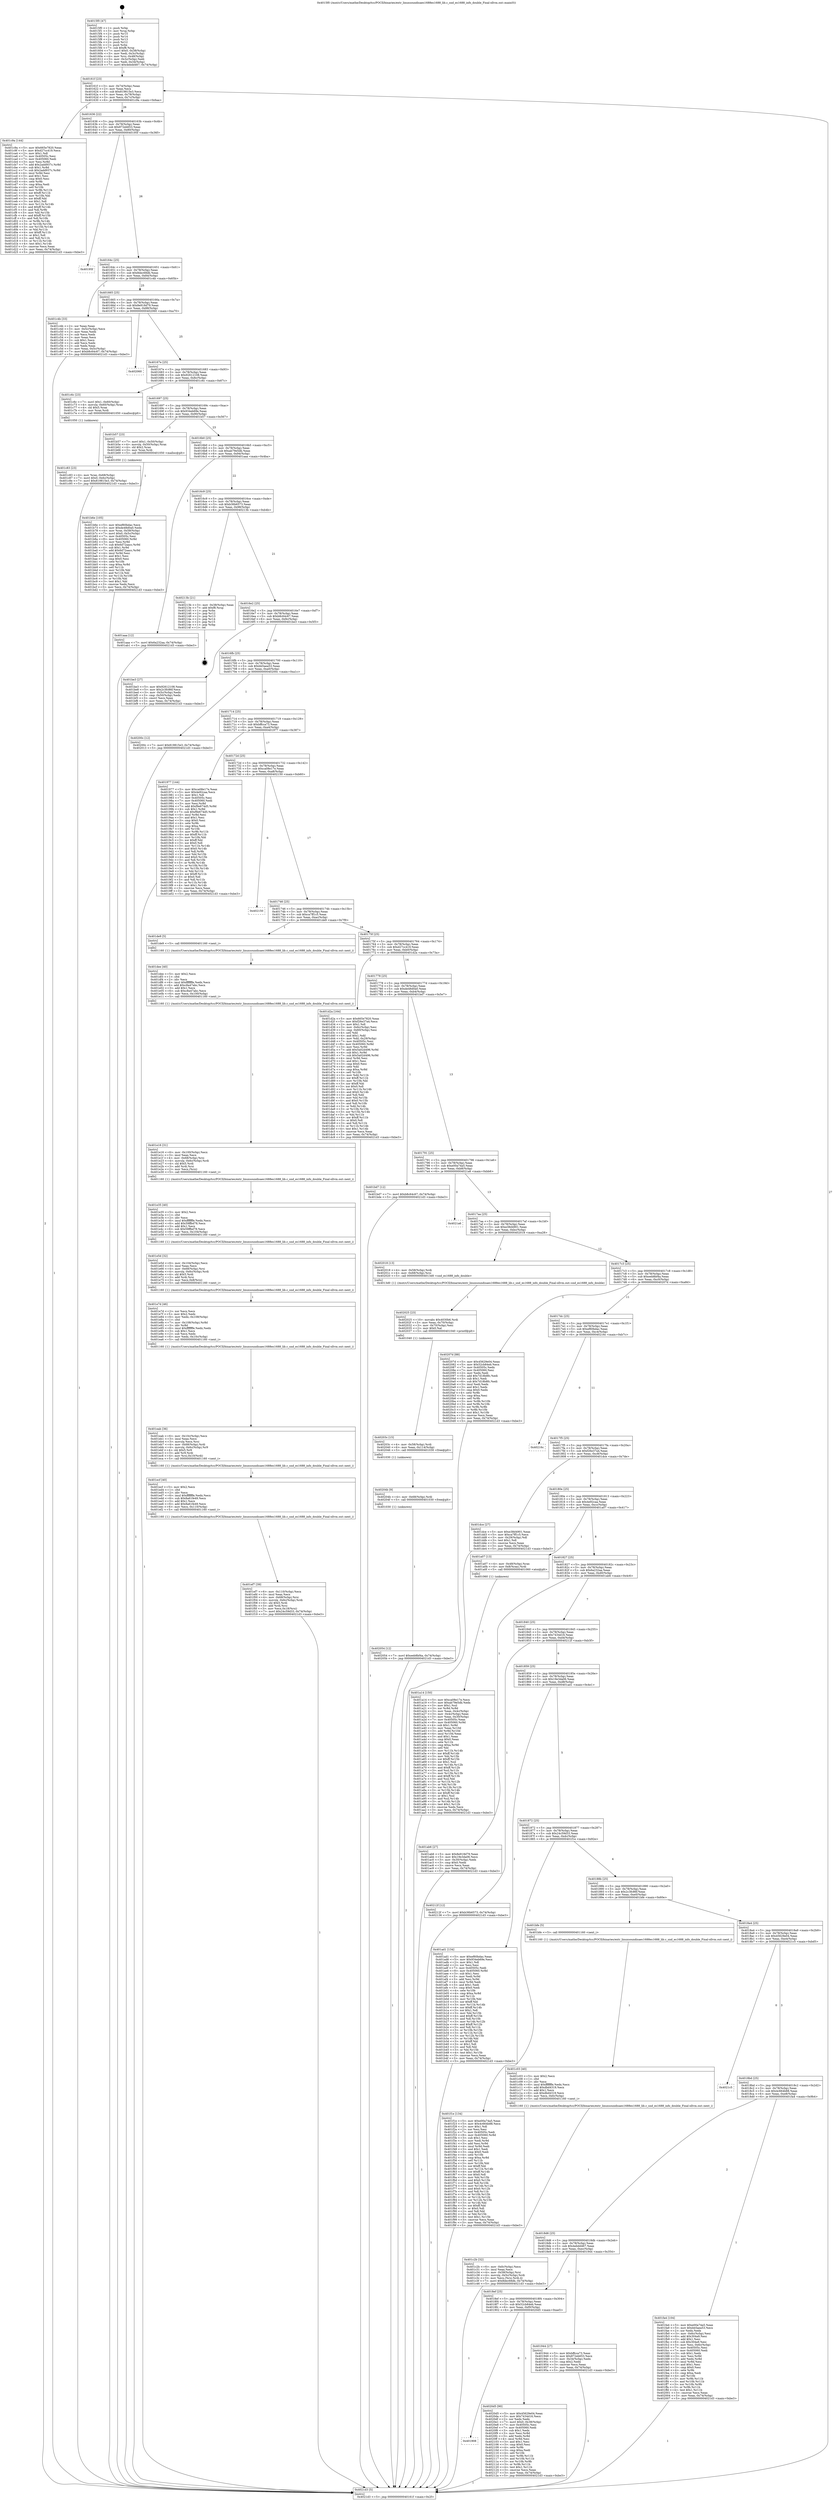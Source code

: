 digraph "0x4015f0" {
  label = "0x4015f0 (/mnt/c/Users/mathe/Desktop/tcc/POCII/binaries/extr_linuxsoundisaes1688es1688_lib.c_snd_es1688_info_double_Final-ollvm.out::main(0))"
  labelloc = "t"
  node[shape=record]

  Entry [label="",width=0.3,height=0.3,shape=circle,fillcolor=black,style=filled]
  "0x40161f" [label="{
     0x40161f [23]\l
     | [instrs]\l
     &nbsp;&nbsp;0x40161f \<+3\>: mov -0x74(%rbp),%eax\l
     &nbsp;&nbsp;0x401622 \<+2\>: mov %eax,%ecx\l
     &nbsp;&nbsp;0x401624 \<+6\>: sub $0x819815e3,%ecx\l
     &nbsp;&nbsp;0x40162a \<+3\>: mov %eax,-0x78(%rbp)\l
     &nbsp;&nbsp;0x40162d \<+3\>: mov %ecx,-0x7c(%rbp)\l
     &nbsp;&nbsp;0x401630 \<+6\>: je 0000000000401c9a \<main+0x6aa\>\l
  }"]
  "0x401c9a" [label="{
     0x401c9a [144]\l
     | [instrs]\l
     &nbsp;&nbsp;0x401c9a \<+5\>: mov $0x665e7820,%eax\l
     &nbsp;&nbsp;0x401c9f \<+5\>: mov $0xd27cc419,%ecx\l
     &nbsp;&nbsp;0x401ca4 \<+2\>: mov $0x1,%dl\l
     &nbsp;&nbsp;0x401ca6 \<+7\>: mov 0x40505c,%esi\l
     &nbsp;&nbsp;0x401cad \<+7\>: mov 0x405060,%edi\l
     &nbsp;&nbsp;0x401cb4 \<+3\>: mov %esi,%r8d\l
     &nbsp;&nbsp;0x401cb7 \<+7\>: add $0x2add937c,%r8d\l
     &nbsp;&nbsp;0x401cbe \<+4\>: sub $0x1,%r8d\l
     &nbsp;&nbsp;0x401cc2 \<+7\>: sub $0x2add937c,%r8d\l
     &nbsp;&nbsp;0x401cc9 \<+4\>: imul %r8d,%esi\l
     &nbsp;&nbsp;0x401ccd \<+3\>: and $0x1,%esi\l
     &nbsp;&nbsp;0x401cd0 \<+3\>: cmp $0x0,%esi\l
     &nbsp;&nbsp;0x401cd3 \<+4\>: sete %r9b\l
     &nbsp;&nbsp;0x401cd7 \<+3\>: cmp $0xa,%edi\l
     &nbsp;&nbsp;0x401cda \<+4\>: setl %r10b\l
     &nbsp;&nbsp;0x401cde \<+3\>: mov %r9b,%r11b\l
     &nbsp;&nbsp;0x401ce1 \<+4\>: xor $0xff,%r11b\l
     &nbsp;&nbsp;0x401ce5 \<+3\>: mov %r10b,%bl\l
     &nbsp;&nbsp;0x401ce8 \<+3\>: xor $0xff,%bl\l
     &nbsp;&nbsp;0x401ceb \<+3\>: xor $0x1,%dl\l
     &nbsp;&nbsp;0x401cee \<+3\>: mov %r11b,%r14b\l
     &nbsp;&nbsp;0x401cf1 \<+4\>: and $0xff,%r14b\l
     &nbsp;&nbsp;0x401cf5 \<+3\>: and %dl,%r9b\l
     &nbsp;&nbsp;0x401cf8 \<+3\>: mov %bl,%r15b\l
     &nbsp;&nbsp;0x401cfb \<+4\>: and $0xff,%r15b\l
     &nbsp;&nbsp;0x401cff \<+3\>: and %dl,%r10b\l
     &nbsp;&nbsp;0x401d02 \<+3\>: or %r9b,%r14b\l
     &nbsp;&nbsp;0x401d05 \<+3\>: or %r10b,%r15b\l
     &nbsp;&nbsp;0x401d08 \<+3\>: xor %r15b,%r14b\l
     &nbsp;&nbsp;0x401d0b \<+3\>: or %bl,%r11b\l
     &nbsp;&nbsp;0x401d0e \<+4\>: xor $0xff,%r11b\l
     &nbsp;&nbsp;0x401d12 \<+3\>: or $0x1,%dl\l
     &nbsp;&nbsp;0x401d15 \<+3\>: and %dl,%r11b\l
     &nbsp;&nbsp;0x401d18 \<+3\>: or %r11b,%r14b\l
     &nbsp;&nbsp;0x401d1b \<+4\>: test $0x1,%r14b\l
     &nbsp;&nbsp;0x401d1f \<+3\>: cmovne %ecx,%eax\l
     &nbsp;&nbsp;0x401d22 \<+3\>: mov %eax,-0x74(%rbp)\l
     &nbsp;&nbsp;0x401d25 \<+5\>: jmp 00000000004021d3 \<main+0xbe3\>\l
  }"]
  "0x401636" [label="{
     0x401636 [22]\l
     | [instrs]\l
     &nbsp;&nbsp;0x401636 \<+5\>: jmp 000000000040163b \<main+0x4b\>\l
     &nbsp;&nbsp;0x40163b \<+3\>: mov -0x78(%rbp),%eax\l
     &nbsp;&nbsp;0x40163e \<+5\>: sub $0x872eb653,%eax\l
     &nbsp;&nbsp;0x401643 \<+3\>: mov %eax,-0x80(%rbp)\l
     &nbsp;&nbsp;0x401646 \<+6\>: je 000000000040195f \<main+0x36f\>\l
  }"]
  Exit [label="",width=0.3,height=0.3,shape=circle,fillcolor=black,style=filled,peripheries=2]
  "0x40195f" [label="{
     0x40195f\l
  }", style=dashed]
  "0x40164c" [label="{
     0x40164c [25]\l
     | [instrs]\l
     &nbsp;&nbsp;0x40164c \<+5\>: jmp 0000000000401651 \<main+0x61\>\l
     &nbsp;&nbsp;0x401651 \<+3\>: mov -0x78(%rbp),%eax\l
     &nbsp;&nbsp;0x401654 \<+5\>: sub $0x8dec68db,%eax\l
     &nbsp;&nbsp;0x401659 \<+6\>: mov %eax,-0x84(%rbp)\l
     &nbsp;&nbsp;0x40165f \<+6\>: je 0000000000401c4b \<main+0x65b\>\l
  }"]
  "0x401908" [label="{
     0x401908\l
  }", style=dashed]
  "0x401c4b" [label="{
     0x401c4b [33]\l
     | [instrs]\l
     &nbsp;&nbsp;0x401c4b \<+2\>: xor %eax,%eax\l
     &nbsp;&nbsp;0x401c4d \<+3\>: mov -0x5c(%rbp),%ecx\l
     &nbsp;&nbsp;0x401c50 \<+2\>: mov %eax,%edx\l
     &nbsp;&nbsp;0x401c52 \<+2\>: sub %ecx,%edx\l
     &nbsp;&nbsp;0x401c54 \<+2\>: mov %eax,%ecx\l
     &nbsp;&nbsp;0x401c56 \<+3\>: sub $0x1,%ecx\l
     &nbsp;&nbsp;0x401c59 \<+2\>: add %ecx,%edx\l
     &nbsp;&nbsp;0x401c5b \<+2\>: sub %edx,%eax\l
     &nbsp;&nbsp;0x401c5d \<+3\>: mov %eax,-0x5c(%rbp)\l
     &nbsp;&nbsp;0x401c60 \<+7\>: movl $0xb8c64c67,-0x74(%rbp)\l
     &nbsp;&nbsp;0x401c67 \<+5\>: jmp 00000000004021d3 \<main+0xbe3\>\l
  }"]
  "0x401665" [label="{
     0x401665 [25]\l
     | [instrs]\l
     &nbsp;&nbsp;0x401665 \<+5\>: jmp 000000000040166a \<main+0x7a\>\l
     &nbsp;&nbsp;0x40166a \<+3\>: mov -0x78(%rbp),%eax\l
     &nbsp;&nbsp;0x40166d \<+5\>: sub $0x8e918d79,%eax\l
     &nbsp;&nbsp;0x401672 \<+6\>: mov %eax,-0x88(%rbp)\l
     &nbsp;&nbsp;0x401678 \<+6\>: je 0000000000402060 \<main+0xa70\>\l
  }"]
  "0x4020d5" [label="{
     0x4020d5 [90]\l
     | [instrs]\l
     &nbsp;&nbsp;0x4020d5 \<+5\>: mov $0x45629e04,%eax\l
     &nbsp;&nbsp;0x4020da \<+5\>: mov $0x7434d16,%ecx\l
     &nbsp;&nbsp;0x4020df \<+2\>: xor %edx,%edx\l
     &nbsp;&nbsp;0x4020e1 \<+7\>: movl $0x0,-0x38(%rbp)\l
     &nbsp;&nbsp;0x4020e8 \<+7\>: mov 0x40505c,%esi\l
     &nbsp;&nbsp;0x4020ef \<+7\>: mov 0x405060,%edi\l
     &nbsp;&nbsp;0x4020f6 \<+3\>: sub $0x1,%edx\l
     &nbsp;&nbsp;0x4020f9 \<+3\>: mov %esi,%r8d\l
     &nbsp;&nbsp;0x4020fc \<+3\>: add %edx,%r8d\l
     &nbsp;&nbsp;0x4020ff \<+4\>: imul %r8d,%esi\l
     &nbsp;&nbsp;0x402103 \<+3\>: and $0x1,%esi\l
     &nbsp;&nbsp;0x402106 \<+3\>: cmp $0x0,%esi\l
     &nbsp;&nbsp;0x402109 \<+4\>: sete %r9b\l
     &nbsp;&nbsp;0x40210d \<+3\>: cmp $0xa,%edi\l
     &nbsp;&nbsp;0x402110 \<+4\>: setl %r10b\l
     &nbsp;&nbsp;0x402114 \<+3\>: mov %r9b,%r11b\l
     &nbsp;&nbsp;0x402117 \<+3\>: and %r10b,%r11b\l
     &nbsp;&nbsp;0x40211a \<+3\>: xor %r10b,%r9b\l
     &nbsp;&nbsp;0x40211d \<+3\>: or %r9b,%r11b\l
     &nbsp;&nbsp;0x402120 \<+4\>: test $0x1,%r11b\l
     &nbsp;&nbsp;0x402124 \<+3\>: cmovne %ecx,%eax\l
     &nbsp;&nbsp;0x402127 \<+3\>: mov %eax,-0x74(%rbp)\l
     &nbsp;&nbsp;0x40212a \<+5\>: jmp 00000000004021d3 \<main+0xbe3\>\l
  }"]
  "0x402060" [label="{
     0x402060\l
  }", style=dashed]
  "0x40167e" [label="{
     0x40167e [25]\l
     | [instrs]\l
     &nbsp;&nbsp;0x40167e \<+5\>: jmp 0000000000401683 \<main+0x93\>\l
     &nbsp;&nbsp;0x401683 \<+3\>: mov -0x78(%rbp),%eax\l
     &nbsp;&nbsp;0x401686 \<+5\>: sub $0x92612108,%eax\l
     &nbsp;&nbsp;0x40168b \<+6\>: mov %eax,-0x8c(%rbp)\l
     &nbsp;&nbsp;0x401691 \<+6\>: je 0000000000401c6c \<main+0x67c\>\l
  }"]
  "0x402054" [label="{
     0x402054 [12]\l
     | [instrs]\l
     &nbsp;&nbsp;0x402054 \<+7\>: movl $0xeeb8bf4a,-0x74(%rbp)\l
     &nbsp;&nbsp;0x40205b \<+5\>: jmp 00000000004021d3 \<main+0xbe3\>\l
  }"]
  "0x401c6c" [label="{
     0x401c6c [23]\l
     | [instrs]\l
     &nbsp;&nbsp;0x401c6c \<+7\>: movl $0x1,-0x60(%rbp)\l
     &nbsp;&nbsp;0x401c73 \<+4\>: movslq -0x60(%rbp),%rax\l
     &nbsp;&nbsp;0x401c77 \<+4\>: shl $0x5,%rax\l
     &nbsp;&nbsp;0x401c7b \<+3\>: mov %rax,%rdi\l
     &nbsp;&nbsp;0x401c7e \<+5\>: call 0000000000401050 \<malloc@plt\>\l
     | [calls]\l
     &nbsp;&nbsp;0x401050 \{1\} (unknown)\l
  }"]
  "0x401697" [label="{
     0x401697 [25]\l
     | [instrs]\l
     &nbsp;&nbsp;0x401697 \<+5\>: jmp 000000000040169c \<main+0xac\>\l
     &nbsp;&nbsp;0x40169c \<+3\>: mov -0x78(%rbp),%eax\l
     &nbsp;&nbsp;0x40169f \<+5\>: sub $0x934eb69e,%eax\l
     &nbsp;&nbsp;0x4016a4 \<+6\>: mov %eax,-0x90(%rbp)\l
     &nbsp;&nbsp;0x4016aa \<+6\>: je 0000000000401b57 \<main+0x567\>\l
  }"]
  "0x40204b" [label="{
     0x40204b [9]\l
     | [instrs]\l
     &nbsp;&nbsp;0x40204b \<+4\>: mov -0x68(%rbp),%rdi\l
     &nbsp;&nbsp;0x40204f \<+5\>: call 0000000000401030 \<free@plt\>\l
     | [calls]\l
     &nbsp;&nbsp;0x401030 \{1\} (unknown)\l
  }"]
  "0x401b57" [label="{
     0x401b57 [23]\l
     | [instrs]\l
     &nbsp;&nbsp;0x401b57 \<+7\>: movl $0x1,-0x50(%rbp)\l
     &nbsp;&nbsp;0x401b5e \<+4\>: movslq -0x50(%rbp),%rax\l
     &nbsp;&nbsp;0x401b62 \<+4\>: shl $0x2,%rax\l
     &nbsp;&nbsp;0x401b66 \<+3\>: mov %rax,%rdi\l
     &nbsp;&nbsp;0x401b69 \<+5\>: call 0000000000401050 \<malloc@plt\>\l
     | [calls]\l
     &nbsp;&nbsp;0x401050 \{1\} (unknown)\l
  }"]
  "0x4016b0" [label="{
     0x4016b0 [25]\l
     | [instrs]\l
     &nbsp;&nbsp;0x4016b0 \<+5\>: jmp 00000000004016b5 \<main+0xc5\>\l
     &nbsp;&nbsp;0x4016b5 \<+3\>: mov -0x78(%rbp),%eax\l
     &nbsp;&nbsp;0x4016b8 \<+5\>: sub $0xab79e5db,%eax\l
     &nbsp;&nbsp;0x4016bd \<+6\>: mov %eax,-0x94(%rbp)\l
     &nbsp;&nbsp;0x4016c3 \<+6\>: je 0000000000401aaa \<main+0x4ba\>\l
  }"]
  "0x40203c" [label="{
     0x40203c [15]\l
     | [instrs]\l
     &nbsp;&nbsp;0x40203c \<+4\>: mov -0x58(%rbp),%rdi\l
     &nbsp;&nbsp;0x402040 \<+6\>: mov %eax,-0x114(%rbp)\l
     &nbsp;&nbsp;0x402046 \<+5\>: call 0000000000401030 \<free@plt\>\l
     | [calls]\l
     &nbsp;&nbsp;0x401030 \{1\} (unknown)\l
  }"]
  "0x401aaa" [label="{
     0x401aaa [12]\l
     | [instrs]\l
     &nbsp;&nbsp;0x401aaa \<+7\>: movl $0x6a232aa,-0x74(%rbp)\l
     &nbsp;&nbsp;0x401ab1 \<+5\>: jmp 00000000004021d3 \<main+0xbe3\>\l
  }"]
  "0x4016c9" [label="{
     0x4016c9 [25]\l
     | [instrs]\l
     &nbsp;&nbsp;0x4016c9 \<+5\>: jmp 00000000004016ce \<main+0xde\>\l
     &nbsp;&nbsp;0x4016ce \<+3\>: mov -0x78(%rbp),%eax\l
     &nbsp;&nbsp;0x4016d1 \<+5\>: sub $0xb36b6573,%eax\l
     &nbsp;&nbsp;0x4016d6 \<+6\>: mov %eax,-0x98(%rbp)\l
     &nbsp;&nbsp;0x4016dc \<+6\>: je 000000000040213b \<main+0xb4b\>\l
  }"]
  "0x402025" [label="{
     0x402025 [23]\l
     | [instrs]\l
     &nbsp;&nbsp;0x402025 \<+10\>: movabs $0x4030b6,%rdi\l
     &nbsp;&nbsp;0x40202f \<+3\>: mov %eax,-0x70(%rbp)\l
     &nbsp;&nbsp;0x402032 \<+3\>: mov -0x70(%rbp),%esi\l
     &nbsp;&nbsp;0x402035 \<+2\>: mov $0x0,%al\l
     &nbsp;&nbsp;0x402037 \<+5\>: call 0000000000401040 \<printf@plt\>\l
     | [calls]\l
     &nbsp;&nbsp;0x401040 \{1\} (unknown)\l
  }"]
  "0x40213b" [label="{
     0x40213b [21]\l
     | [instrs]\l
     &nbsp;&nbsp;0x40213b \<+3\>: mov -0x38(%rbp),%eax\l
     &nbsp;&nbsp;0x40213e \<+7\>: add $0xf8,%rsp\l
     &nbsp;&nbsp;0x402145 \<+1\>: pop %rbx\l
     &nbsp;&nbsp;0x402146 \<+2\>: pop %r12\l
     &nbsp;&nbsp;0x402148 \<+2\>: pop %r13\l
     &nbsp;&nbsp;0x40214a \<+2\>: pop %r14\l
     &nbsp;&nbsp;0x40214c \<+2\>: pop %r15\l
     &nbsp;&nbsp;0x40214e \<+1\>: pop %rbp\l
     &nbsp;&nbsp;0x40214f \<+1\>: ret\l
  }"]
  "0x4016e2" [label="{
     0x4016e2 [25]\l
     | [instrs]\l
     &nbsp;&nbsp;0x4016e2 \<+5\>: jmp 00000000004016e7 \<main+0xf7\>\l
     &nbsp;&nbsp;0x4016e7 \<+3\>: mov -0x78(%rbp),%eax\l
     &nbsp;&nbsp;0x4016ea \<+5\>: sub $0xb8c64c67,%eax\l
     &nbsp;&nbsp;0x4016ef \<+6\>: mov %eax,-0x9c(%rbp)\l
     &nbsp;&nbsp;0x4016f5 \<+6\>: je 0000000000401be3 \<main+0x5f3\>\l
  }"]
  "0x401ef7" [label="{
     0x401ef7 [39]\l
     | [instrs]\l
     &nbsp;&nbsp;0x401ef7 \<+6\>: mov -0x110(%rbp),%ecx\l
     &nbsp;&nbsp;0x401efd \<+3\>: imul %eax,%ecx\l
     &nbsp;&nbsp;0x401f00 \<+4\>: mov -0x68(%rbp),%rsi\l
     &nbsp;&nbsp;0x401f04 \<+4\>: movslq -0x6c(%rbp),%rdi\l
     &nbsp;&nbsp;0x401f08 \<+4\>: shl $0x5,%rdi\l
     &nbsp;&nbsp;0x401f0c \<+3\>: add %rdi,%rsi\l
     &nbsp;&nbsp;0x401f0f \<+3\>: mov %ecx,0x18(%rsi)\l
     &nbsp;&nbsp;0x401f12 \<+7\>: movl $0x24c59d33,-0x74(%rbp)\l
     &nbsp;&nbsp;0x401f19 \<+5\>: jmp 00000000004021d3 \<main+0xbe3\>\l
  }"]
  "0x401be3" [label="{
     0x401be3 [27]\l
     | [instrs]\l
     &nbsp;&nbsp;0x401be3 \<+5\>: mov $0x92612108,%eax\l
     &nbsp;&nbsp;0x401be8 \<+5\>: mov $0x2c3fc86f,%ecx\l
     &nbsp;&nbsp;0x401bed \<+3\>: mov -0x5c(%rbp),%edx\l
     &nbsp;&nbsp;0x401bf0 \<+3\>: cmp -0x50(%rbp),%edx\l
     &nbsp;&nbsp;0x401bf3 \<+3\>: cmovl %ecx,%eax\l
     &nbsp;&nbsp;0x401bf6 \<+3\>: mov %eax,-0x74(%rbp)\l
     &nbsp;&nbsp;0x401bf9 \<+5\>: jmp 00000000004021d3 \<main+0xbe3\>\l
  }"]
  "0x4016fb" [label="{
     0x4016fb [25]\l
     | [instrs]\l
     &nbsp;&nbsp;0x4016fb \<+5\>: jmp 0000000000401700 \<main+0x110\>\l
     &nbsp;&nbsp;0x401700 \<+3\>: mov -0x78(%rbp),%eax\l
     &nbsp;&nbsp;0x401703 \<+5\>: sub $0xbb5aea53,%eax\l
     &nbsp;&nbsp;0x401708 \<+6\>: mov %eax,-0xa0(%rbp)\l
     &nbsp;&nbsp;0x40170e \<+6\>: je 000000000040200c \<main+0xa1c\>\l
  }"]
  "0x401ecf" [label="{
     0x401ecf [40]\l
     | [instrs]\l
     &nbsp;&nbsp;0x401ecf \<+5\>: mov $0x2,%ecx\l
     &nbsp;&nbsp;0x401ed4 \<+1\>: cltd\l
     &nbsp;&nbsp;0x401ed5 \<+2\>: idiv %ecx\l
     &nbsp;&nbsp;0x401ed7 \<+6\>: imul $0xfffffffe,%edx,%ecx\l
     &nbsp;&nbsp;0x401edd \<+6\>: sub $0x8a61fe49,%ecx\l
     &nbsp;&nbsp;0x401ee3 \<+3\>: add $0x1,%ecx\l
     &nbsp;&nbsp;0x401ee6 \<+6\>: add $0x8a61fe49,%ecx\l
     &nbsp;&nbsp;0x401eec \<+6\>: mov %ecx,-0x110(%rbp)\l
     &nbsp;&nbsp;0x401ef2 \<+5\>: call 0000000000401160 \<next_i\>\l
     | [calls]\l
     &nbsp;&nbsp;0x401160 \{1\} (/mnt/c/Users/mathe/Desktop/tcc/POCII/binaries/extr_linuxsoundisaes1688es1688_lib.c_snd_es1688_info_double_Final-ollvm.out::next_i)\l
  }"]
  "0x40200c" [label="{
     0x40200c [12]\l
     | [instrs]\l
     &nbsp;&nbsp;0x40200c \<+7\>: movl $0x819815e3,-0x74(%rbp)\l
     &nbsp;&nbsp;0x402013 \<+5\>: jmp 00000000004021d3 \<main+0xbe3\>\l
  }"]
  "0x401714" [label="{
     0x401714 [25]\l
     | [instrs]\l
     &nbsp;&nbsp;0x401714 \<+5\>: jmp 0000000000401719 \<main+0x129\>\l
     &nbsp;&nbsp;0x401719 \<+3\>: mov -0x78(%rbp),%eax\l
     &nbsp;&nbsp;0x40171c \<+5\>: sub $0xbffcca73,%eax\l
     &nbsp;&nbsp;0x401721 \<+6\>: mov %eax,-0xa4(%rbp)\l
     &nbsp;&nbsp;0x401727 \<+6\>: je 0000000000401977 \<main+0x387\>\l
  }"]
  "0x401eab" [label="{
     0x401eab [36]\l
     | [instrs]\l
     &nbsp;&nbsp;0x401eab \<+6\>: mov -0x10c(%rbp),%ecx\l
     &nbsp;&nbsp;0x401eb1 \<+3\>: imul %eax,%ecx\l
     &nbsp;&nbsp;0x401eb4 \<+3\>: movslq %ecx,%rsi\l
     &nbsp;&nbsp;0x401eb7 \<+4\>: mov -0x68(%rbp),%rdi\l
     &nbsp;&nbsp;0x401ebb \<+4\>: movslq -0x6c(%rbp),%r9\l
     &nbsp;&nbsp;0x401ebf \<+4\>: shl $0x5,%r9\l
     &nbsp;&nbsp;0x401ec3 \<+3\>: add %r9,%rdi\l
     &nbsp;&nbsp;0x401ec6 \<+4\>: mov %rsi,0x10(%rdi)\l
     &nbsp;&nbsp;0x401eca \<+5\>: call 0000000000401160 \<next_i\>\l
     | [calls]\l
     &nbsp;&nbsp;0x401160 \{1\} (/mnt/c/Users/mathe/Desktop/tcc/POCII/binaries/extr_linuxsoundisaes1688es1688_lib.c_snd_es1688_info_double_Final-ollvm.out::next_i)\l
  }"]
  "0x401977" [label="{
     0x401977 [144]\l
     | [instrs]\l
     &nbsp;&nbsp;0x401977 \<+5\>: mov $0xca08e17e,%eax\l
     &nbsp;&nbsp;0x40197c \<+5\>: mov $0x4e92caa,%ecx\l
     &nbsp;&nbsp;0x401981 \<+2\>: mov $0x1,%dl\l
     &nbsp;&nbsp;0x401983 \<+7\>: mov 0x40505c,%esi\l
     &nbsp;&nbsp;0x40198a \<+7\>: mov 0x405060,%edi\l
     &nbsp;&nbsp;0x401991 \<+3\>: mov %esi,%r8d\l
     &nbsp;&nbsp;0x401994 \<+7\>: add $0xf9e674d5,%r8d\l
     &nbsp;&nbsp;0x40199b \<+4\>: sub $0x1,%r8d\l
     &nbsp;&nbsp;0x40199f \<+7\>: sub $0xf9e674d5,%r8d\l
     &nbsp;&nbsp;0x4019a6 \<+4\>: imul %r8d,%esi\l
     &nbsp;&nbsp;0x4019aa \<+3\>: and $0x1,%esi\l
     &nbsp;&nbsp;0x4019ad \<+3\>: cmp $0x0,%esi\l
     &nbsp;&nbsp;0x4019b0 \<+4\>: sete %r9b\l
     &nbsp;&nbsp;0x4019b4 \<+3\>: cmp $0xa,%edi\l
     &nbsp;&nbsp;0x4019b7 \<+4\>: setl %r10b\l
     &nbsp;&nbsp;0x4019bb \<+3\>: mov %r9b,%r11b\l
     &nbsp;&nbsp;0x4019be \<+4\>: xor $0xff,%r11b\l
     &nbsp;&nbsp;0x4019c2 \<+3\>: mov %r10b,%bl\l
     &nbsp;&nbsp;0x4019c5 \<+3\>: xor $0xff,%bl\l
     &nbsp;&nbsp;0x4019c8 \<+3\>: xor $0x0,%dl\l
     &nbsp;&nbsp;0x4019cb \<+3\>: mov %r11b,%r14b\l
     &nbsp;&nbsp;0x4019ce \<+4\>: and $0x0,%r14b\l
     &nbsp;&nbsp;0x4019d2 \<+3\>: and %dl,%r9b\l
     &nbsp;&nbsp;0x4019d5 \<+3\>: mov %bl,%r15b\l
     &nbsp;&nbsp;0x4019d8 \<+4\>: and $0x0,%r15b\l
     &nbsp;&nbsp;0x4019dc \<+3\>: and %dl,%r10b\l
     &nbsp;&nbsp;0x4019df \<+3\>: or %r9b,%r14b\l
     &nbsp;&nbsp;0x4019e2 \<+3\>: or %r10b,%r15b\l
     &nbsp;&nbsp;0x4019e5 \<+3\>: xor %r15b,%r14b\l
     &nbsp;&nbsp;0x4019e8 \<+3\>: or %bl,%r11b\l
     &nbsp;&nbsp;0x4019eb \<+4\>: xor $0xff,%r11b\l
     &nbsp;&nbsp;0x4019ef \<+3\>: or $0x0,%dl\l
     &nbsp;&nbsp;0x4019f2 \<+3\>: and %dl,%r11b\l
     &nbsp;&nbsp;0x4019f5 \<+3\>: or %r11b,%r14b\l
     &nbsp;&nbsp;0x4019f8 \<+4\>: test $0x1,%r14b\l
     &nbsp;&nbsp;0x4019fc \<+3\>: cmovne %ecx,%eax\l
     &nbsp;&nbsp;0x4019ff \<+3\>: mov %eax,-0x74(%rbp)\l
     &nbsp;&nbsp;0x401a02 \<+5\>: jmp 00000000004021d3 \<main+0xbe3\>\l
  }"]
  "0x40172d" [label="{
     0x40172d [25]\l
     | [instrs]\l
     &nbsp;&nbsp;0x40172d \<+5\>: jmp 0000000000401732 \<main+0x142\>\l
     &nbsp;&nbsp;0x401732 \<+3\>: mov -0x78(%rbp),%eax\l
     &nbsp;&nbsp;0x401735 \<+5\>: sub $0xca08e17e,%eax\l
     &nbsp;&nbsp;0x40173a \<+6\>: mov %eax,-0xa8(%rbp)\l
     &nbsp;&nbsp;0x401740 \<+6\>: je 0000000000402150 \<main+0xb60\>\l
  }"]
  "0x401e7d" [label="{
     0x401e7d [46]\l
     | [instrs]\l
     &nbsp;&nbsp;0x401e7d \<+2\>: xor %ecx,%ecx\l
     &nbsp;&nbsp;0x401e7f \<+5\>: mov $0x2,%edx\l
     &nbsp;&nbsp;0x401e84 \<+6\>: mov %edx,-0x108(%rbp)\l
     &nbsp;&nbsp;0x401e8a \<+1\>: cltd\l
     &nbsp;&nbsp;0x401e8b \<+7\>: mov -0x108(%rbp),%r8d\l
     &nbsp;&nbsp;0x401e92 \<+3\>: idiv %r8d\l
     &nbsp;&nbsp;0x401e95 \<+6\>: imul $0xfffffffe,%edx,%edx\l
     &nbsp;&nbsp;0x401e9b \<+3\>: sub $0x1,%ecx\l
     &nbsp;&nbsp;0x401e9e \<+2\>: sub %ecx,%edx\l
     &nbsp;&nbsp;0x401ea0 \<+6\>: mov %edx,-0x10c(%rbp)\l
     &nbsp;&nbsp;0x401ea6 \<+5\>: call 0000000000401160 \<next_i\>\l
     | [calls]\l
     &nbsp;&nbsp;0x401160 \{1\} (/mnt/c/Users/mathe/Desktop/tcc/POCII/binaries/extr_linuxsoundisaes1688es1688_lib.c_snd_es1688_info_double_Final-ollvm.out::next_i)\l
  }"]
  "0x402150" [label="{
     0x402150\l
  }", style=dashed]
  "0x401746" [label="{
     0x401746 [25]\l
     | [instrs]\l
     &nbsp;&nbsp;0x401746 \<+5\>: jmp 000000000040174b \<main+0x15b\>\l
     &nbsp;&nbsp;0x40174b \<+3\>: mov -0x78(%rbp),%eax\l
     &nbsp;&nbsp;0x40174e \<+5\>: sub $0xca7ff1c5,%eax\l
     &nbsp;&nbsp;0x401753 \<+6\>: mov %eax,-0xac(%rbp)\l
     &nbsp;&nbsp;0x401759 \<+6\>: je 0000000000401de9 \<main+0x7f9\>\l
  }"]
  "0x401e5d" [label="{
     0x401e5d [32]\l
     | [instrs]\l
     &nbsp;&nbsp;0x401e5d \<+6\>: mov -0x104(%rbp),%ecx\l
     &nbsp;&nbsp;0x401e63 \<+3\>: imul %eax,%ecx\l
     &nbsp;&nbsp;0x401e66 \<+4\>: mov -0x68(%rbp),%rsi\l
     &nbsp;&nbsp;0x401e6a \<+4\>: movslq -0x6c(%rbp),%rdi\l
     &nbsp;&nbsp;0x401e6e \<+4\>: shl $0x5,%rdi\l
     &nbsp;&nbsp;0x401e72 \<+3\>: add %rdi,%rsi\l
     &nbsp;&nbsp;0x401e75 \<+3\>: mov %ecx,0x8(%rsi)\l
     &nbsp;&nbsp;0x401e78 \<+5\>: call 0000000000401160 \<next_i\>\l
     | [calls]\l
     &nbsp;&nbsp;0x401160 \{1\} (/mnt/c/Users/mathe/Desktop/tcc/POCII/binaries/extr_linuxsoundisaes1688es1688_lib.c_snd_es1688_info_double_Final-ollvm.out::next_i)\l
  }"]
  "0x401de9" [label="{
     0x401de9 [5]\l
     | [instrs]\l
     &nbsp;&nbsp;0x401de9 \<+5\>: call 0000000000401160 \<next_i\>\l
     | [calls]\l
     &nbsp;&nbsp;0x401160 \{1\} (/mnt/c/Users/mathe/Desktop/tcc/POCII/binaries/extr_linuxsoundisaes1688es1688_lib.c_snd_es1688_info_double_Final-ollvm.out::next_i)\l
  }"]
  "0x40175f" [label="{
     0x40175f [25]\l
     | [instrs]\l
     &nbsp;&nbsp;0x40175f \<+5\>: jmp 0000000000401764 \<main+0x174\>\l
     &nbsp;&nbsp;0x401764 \<+3\>: mov -0x78(%rbp),%eax\l
     &nbsp;&nbsp;0x401767 \<+5\>: sub $0xd27cc419,%eax\l
     &nbsp;&nbsp;0x40176c \<+6\>: mov %eax,-0xb0(%rbp)\l
     &nbsp;&nbsp;0x401772 \<+6\>: je 0000000000401d2a \<main+0x73a\>\l
  }"]
  "0x401e35" [label="{
     0x401e35 [40]\l
     | [instrs]\l
     &nbsp;&nbsp;0x401e35 \<+5\>: mov $0x2,%ecx\l
     &nbsp;&nbsp;0x401e3a \<+1\>: cltd\l
     &nbsp;&nbsp;0x401e3b \<+2\>: idiv %ecx\l
     &nbsp;&nbsp;0x401e3d \<+6\>: imul $0xfffffffe,%edx,%ecx\l
     &nbsp;&nbsp;0x401e43 \<+6\>: add $0x59ffbd78,%ecx\l
     &nbsp;&nbsp;0x401e49 \<+3\>: add $0x1,%ecx\l
     &nbsp;&nbsp;0x401e4c \<+6\>: sub $0x59ffbd78,%ecx\l
     &nbsp;&nbsp;0x401e52 \<+6\>: mov %ecx,-0x104(%rbp)\l
     &nbsp;&nbsp;0x401e58 \<+5\>: call 0000000000401160 \<next_i\>\l
     | [calls]\l
     &nbsp;&nbsp;0x401160 \{1\} (/mnt/c/Users/mathe/Desktop/tcc/POCII/binaries/extr_linuxsoundisaes1688es1688_lib.c_snd_es1688_info_double_Final-ollvm.out::next_i)\l
  }"]
  "0x401d2a" [label="{
     0x401d2a [164]\l
     | [instrs]\l
     &nbsp;&nbsp;0x401d2a \<+5\>: mov $0x665e7820,%eax\l
     &nbsp;&nbsp;0x401d2f \<+5\>: mov $0xf26e37a4,%ecx\l
     &nbsp;&nbsp;0x401d34 \<+2\>: mov $0x1,%dl\l
     &nbsp;&nbsp;0x401d36 \<+3\>: mov -0x6c(%rbp),%esi\l
     &nbsp;&nbsp;0x401d39 \<+3\>: cmp -0x60(%rbp),%esi\l
     &nbsp;&nbsp;0x401d3c \<+4\>: setl %dil\l
     &nbsp;&nbsp;0x401d40 \<+4\>: and $0x1,%dil\l
     &nbsp;&nbsp;0x401d44 \<+4\>: mov %dil,-0x29(%rbp)\l
     &nbsp;&nbsp;0x401d48 \<+7\>: mov 0x40505c,%esi\l
     &nbsp;&nbsp;0x401d4f \<+8\>: mov 0x405060,%r8d\l
     &nbsp;&nbsp;0x401d57 \<+3\>: mov %esi,%r9d\l
     &nbsp;&nbsp;0x401d5a \<+7\>: add $0x5a02d496,%r9d\l
     &nbsp;&nbsp;0x401d61 \<+4\>: sub $0x1,%r9d\l
     &nbsp;&nbsp;0x401d65 \<+7\>: sub $0x5a02d496,%r9d\l
     &nbsp;&nbsp;0x401d6c \<+4\>: imul %r9d,%esi\l
     &nbsp;&nbsp;0x401d70 \<+3\>: and $0x1,%esi\l
     &nbsp;&nbsp;0x401d73 \<+3\>: cmp $0x0,%esi\l
     &nbsp;&nbsp;0x401d76 \<+4\>: sete %dil\l
     &nbsp;&nbsp;0x401d7a \<+4\>: cmp $0xa,%r8d\l
     &nbsp;&nbsp;0x401d7e \<+4\>: setl %r10b\l
     &nbsp;&nbsp;0x401d82 \<+3\>: mov %dil,%r11b\l
     &nbsp;&nbsp;0x401d85 \<+4\>: xor $0xff,%r11b\l
     &nbsp;&nbsp;0x401d89 \<+3\>: mov %r10b,%bl\l
     &nbsp;&nbsp;0x401d8c \<+3\>: xor $0xff,%bl\l
     &nbsp;&nbsp;0x401d8f \<+3\>: xor $0x0,%dl\l
     &nbsp;&nbsp;0x401d92 \<+3\>: mov %r11b,%r14b\l
     &nbsp;&nbsp;0x401d95 \<+4\>: and $0x0,%r14b\l
     &nbsp;&nbsp;0x401d99 \<+3\>: and %dl,%dil\l
     &nbsp;&nbsp;0x401d9c \<+3\>: mov %bl,%r15b\l
     &nbsp;&nbsp;0x401d9f \<+4\>: and $0x0,%r15b\l
     &nbsp;&nbsp;0x401da3 \<+3\>: and %dl,%r10b\l
     &nbsp;&nbsp;0x401da6 \<+3\>: or %dil,%r14b\l
     &nbsp;&nbsp;0x401da9 \<+3\>: or %r10b,%r15b\l
     &nbsp;&nbsp;0x401dac \<+3\>: xor %r15b,%r14b\l
     &nbsp;&nbsp;0x401daf \<+3\>: or %bl,%r11b\l
     &nbsp;&nbsp;0x401db2 \<+4\>: xor $0xff,%r11b\l
     &nbsp;&nbsp;0x401db6 \<+3\>: or $0x0,%dl\l
     &nbsp;&nbsp;0x401db9 \<+3\>: and %dl,%r11b\l
     &nbsp;&nbsp;0x401dbc \<+3\>: or %r11b,%r14b\l
     &nbsp;&nbsp;0x401dbf \<+4\>: test $0x1,%r14b\l
     &nbsp;&nbsp;0x401dc3 \<+3\>: cmovne %ecx,%eax\l
     &nbsp;&nbsp;0x401dc6 \<+3\>: mov %eax,-0x74(%rbp)\l
     &nbsp;&nbsp;0x401dc9 \<+5\>: jmp 00000000004021d3 \<main+0xbe3\>\l
  }"]
  "0x401778" [label="{
     0x401778 [25]\l
     | [instrs]\l
     &nbsp;&nbsp;0x401778 \<+5\>: jmp 000000000040177d \<main+0x18d\>\l
     &nbsp;&nbsp;0x40177d \<+3\>: mov -0x78(%rbp),%eax\l
     &nbsp;&nbsp;0x401780 \<+5\>: sub $0xde48d0a0,%eax\l
     &nbsp;&nbsp;0x401785 \<+6\>: mov %eax,-0xb4(%rbp)\l
     &nbsp;&nbsp;0x40178b \<+6\>: je 0000000000401bd7 \<main+0x5e7\>\l
  }"]
  "0x401e16" [label="{
     0x401e16 [31]\l
     | [instrs]\l
     &nbsp;&nbsp;0x401e16 \<+6\>: mov -0x100(%rbp),%ecx\l
     &nbsp;&nbsp;0x401e1c \<+3\>: imul %eax,%ecx\l
     &nbsp;&nbsp;0x401e1f \<+4\>: mov -0x68(%rbp),%rsi\l
     &nbsp;&nbsp;0x401e23 \<+4\>: movslq -0x6c(%rbp),%rdi\l
     &nbsp;&nbsp;0x401e27 \<+4\>: shl $0x5,%rdi\l
     &nbsp;&nbsp;0x401e2b \<+3\>: add %rdi,%rsi\l
     &nbsp;&nbsp;0x401e2e \<+2\>: mov %ecx,(%rsi)\l
     &nbsp;&nbsp;0x401e30 \<+5\>: call 0000000000401160 \<next_i\>\l
     | [calls]\l
     &nbsp;&nbsp;0x401160 \{1\} (/mnt/c/Users/mathe/Desktop/tcc/POCII/binaries/extr_linuxsoundisaes1688es1688_lib.c_snd_es1688_info_double_Final-ollvm.out::next_i)\l
  }"]
  "0x401bd7" [label="{
     0x401bd7 [12]\l
     | [instrs]\l
     &nbsp;&nbsp;0x401bd7 \<+7\>: movl $0xb8c64c67,-0x74(%rbp)\l
     &nbsp;&nbsp;0x401bde \<+5\>: jmp 00000000004021d3 \<main+0xbe3\>\l
  }"]
  "0x401791" [label="{
     0x401791 [25]\l
     | [instrs]\l
     &nbsp;&nbsp;0x401791 \<+5\>: jmp 0000000000401796 \<main+0x1a6\>\l
     &nbsp;&nbsp;0x401796 \<+3\>: mov -0x78(%rbp),%eax\l
     &nbsp;&nbsp;0x401799 \<+5\>: sub $0xe00a74a5,%eax\l
     &nbsp;&nbsp;0x40179e \<+6\>: mov %eax,-0xb8(%rbp)\l
     &nbsp;&nbsp;0x4017a4 \<+6\>: je 00000000004021a6 \<main+0xbb6\>\l
  }"]
  "0x401dee" [label="{
     0x401dee [40]\l
     | [instrs]\l
     &nbsp;&nbsp;0x401dee \<+5\>: mov $0x2,%ecx\l
     &nbsp;&nbsp;0x401df3 \<+1\>: cltd\l
     &nbsp;&nbsp;0x401df4 \<+2\>: idiv %ecx\l
     &nbsp;&nbsp;0x401df6 \<+6\>: imul $0xfffffffe,%edx,%ecx\l
     &nbsp;&nbsp;0x401dfc \<+6\>: add $0xc8a47abc,%ecx\l
     &nbsp;&nbsp;0x401e02 \<+3\>: add $0x1,%ecx\l
     &nbsp;&nbsp;0x401e05 \<+6\>: sub $0xc8a47abc,%ecx\l
     &nbsp;&nbsp;0x401e0b \<+6\>: mov %ecx,-0x100(%rbp)\l
     &nbsp;&nbsp;0x401e11 \<+5\>: call 0000000000401160 \<next_i\>\l
     | [calls]\l
     &nbsp;&nbsp;0x401160 \{1\} (/mnt/c/Users/mathe/Desktop/tcc/POCII/binaries/extr_linuxsoundisaes1688es1688_lib.c_snd_es1688_info_double_Final-ollvm.out::next_i)\l
  }"]
  "0x4021a6" [label="{
     0x4021a6\l
  }", style=dashed]
  "0x4017aa" [label="{
     0x4017aa [25]\l
     | [instrs]\l
     &nbsp;&nbsp;0x4017aa \<+5\>: jmp 00000000004017af \<main+0x1bf\>\l
     &nbsp;&nbsp;0x4017af \<+3\>: mov -0x78(%rbp),%eax\l
     &nbsp;&nbsp;0x4017b2 \<+5\>: sub $0xe38d4901,%eax\l
     &nbsp;&nbsp;0x4017b7 \<+6\>: mov %eax,-0xbc(%rbp)\l
     &nbsp;&nbsp;0x4017bd \<+6\>: je 0000000000402018 \<main+0xa28\>\l
  }"]
  "0x401c83" [label="{
     0x401c83 [23]\l
     | [instrs]\l
     &nbsp;&nbsp;0x401c83 \<+4\>: mov %rax,-0x68(%rbp)\l
     &nbsp;&nbsp;0x401c87 \<+7\>: movl $0x0,-0x6c(%rbp)\l
     &nbsp;&nbsp;0x401c8e \<+7\>: movl $0x819815e3,-0x74(%rbp)\l
     &nbsp;&nbsp;0x401c95 \<+5\>: jmp 00000000004021d3 \<main+0xbe3\>\l
  }"]
  "0x402018" [label="{
     0x402018 [13]\l
     | [instrs]\l
     &nbsp;&nbsp;0x402018 \<+4\>: mov -0x58(%rbp),%rdi\l
     &nbsp;&nbsp;0x40201c \<+4\>: mov -0x68(%rbp),%rsi\l
     &nbsp;&nbsp;0x402020 \<+5\>: call 00000000004013d0 \<snd_es1688_info_double\>\l
     | [calls]\l
     &nbsp;&nbsp;0x4013d0 \{1\} (/mnt/c/Users/mathe/Desktop/tcc/POCII/binaries/extr_linuxsoundisaes1688es1688_lib.c_snd_es1688_info_double_Final-ollvm.out::snd_es1688_info_double)\l
  }"]
  "0x4017c3" [label="{
     0x4017c3 [25]\l
     | [instrs]\l
     &nbsp;&nbsp;0x4017c3 \<+5\>: jmp 00000000004017c8 \<main+0x1d8\>\l
     &nbsp;&nbsp;0x4017c8 \<+3\>: mov -0x78(%rbp),%eax\l
     &nbsp;&nbsp;0x4017cb \<+5\>: sub $0xeeb8bf4a,%eax\l
     &nbsp;&nbsp;0x4017d0 \<+6\>: mov %eax,-0xc0(%rbp)\l
     &nbsp;&nbsp;0x4017d6 \<+6\>: je 000000000040207d \<main+0xa8d\>\l
  }"]
  "0x401c2b" [label="{
     0x401c2b [32]\l
     | [instrs]\l
     &nbsp;&nbsp;0x401c2b \<+6\>: mov -0xfc(%rbp),%ecx\l
     &nbsp;&nbsp;0x401c31 \<+3\>: imul %eax,%ecx\l
     &nbsp;&nbsp;0x401c34 \<+4\>: mov -0x58(%rbp),%rsi\l
     &nbsp;&nbsp;0x401c38 \<+4\>: movslq -0x5c(%rbp),%rdi\l
     &nbsp;&nbsp;0x401c3c \<+3\>: mov %ecx,(%rsi,%rdi,4)\l
     &nbsp;&nbsp;0x401c3f \<+7\>: movl $0x8dec68db,-0x74(%rbp)\l
     &nbsp;&nbsp;0x401c46 \<+5\>: jmp 00000000004021d3 \<main+0xbe3\>\l
  }"]
  "0x40207d" [label="{
     0x40207d [88]\l
     | [instrs]\l
     &nbsp;&nbsp;0x40207d \<+5\>: mov $0x45629e04,%eax\l
     &nbsp;&nbsp;0x402082 \<+5\>: mov $0x52cb84eb,%ecx\l
     &nbsp;&nbsp;0x402087 \<+7\>: mov 0x40505c,%edx\l
     &nbsp;&nbsp;0x40208e \<+7\>: mov 0x405060,%esi\l
     &nbsp;&nbsp;0x402095 \<+2\>: mov %edx,%edi\l
     &nbsp;&nbsp;0x402097 \<+6\>: add $0x7d18b8fc,%edi\l
     &nbsp;&nbsp;0x40209d \<+3\>: sub $0x1,%edi\l
     &nbsp;&nbsp;0x4020a0 \<+6\>: sub $0x7d18b8fc,%edi\l
     &nbsp;&nbsp;0x4020a6 \<+3\>: imul %edi,%edx\l
     &nbsp;&nbsp;0x4020a9 \<+3\>: and $0x1,%edx\l
     &nbsp;&nbsp;0x4020ac \<+3\>: cmp $0x0,%edx\l
     &nbsp;&nbsp;0x4020af \<+4\>: sete %r8b\l
     &nbsp;&nbsp;0x4020b3 \<+3\>: cmp $0xa,%esi\l
     &nbsp;&nbsp;0x4020b6 \<+4\>: setl %r9b\l
     &nbsp;&nbsp;0x4020ba \<+3\>: mov %r8b,%r10b\l
     &nbsp;&nbsp;0x4020bd \<+3\>: and %r9b,%r10b\l
     &nbsp;&nbsp;0x4020c0 \<+3\>: xor %r9b,%r8b\l
     &nbsp;&nbsp;0x4020c3 \<+3\>: or %r8b,%r10b\l
     &nbsp;&nbsp;0x4020c6 \<+4\>: test $0x1,%r10b\l
     &nbsp;&nbsp;0x4020ca \<+3\>: cmovne %ecx,%eax\l
     &nbsp;&nbsp;0x4020cd \<+3\>: mov %eax,-0x74(%rbp)\l
     &nbsp;&nbsp;0x4020d0 \<+5\>: jmp 00000000004021d3 \<main+0xbe3\>\l
  }"]
  "0x4017dc" [label="{
     0x4017dc [25]\l
     | [instrs]\l
     &nbsp;&nbsp;0x4017dc \<+5\>: jmp 00000000004017e1 \<main+0x1f1\>\l
     &nbsp;&nbsp;0x4017e1 \<+3\>: mov -0x78(%rbp),%eax\l
     &nbsp;&nbsp;0x4017e4 \<+5\>: sub $0xef60bdac,%eax\l
     &nbsp;&nbsp;0x4017e9 \<+6\>: mov %eax,-0xc4(%rbp)\l
     &nbsp;&nbsp;0x4017ef \<+6\>: je 000000000040216c \<main+0xb7c\>\l
  }"]
  "0x401c03" [label="{
     0x401c03 [40]\l
     | [instrs]\l
     &nbsp;&nbsp;0x401c03 \<+5\>: mov $0x2,%ecx\l
     &nbsp;&nbsp;0x401c08 \<+1\>: cltd\l
     &nbsp;&nbsp;0x401c09 \<+2\>: idiv %ecx\l
     &nbsp;&nbsp;0x401c0b \<+6\>: imul $0xfffffffe,%edx,%ecx\l
     &nbsp;&nbsp;0x401c11 \<+6\>: add $0xdbd4319,%ecx\l
     &nbsp;&nbsp;0x401c17 \<+3\>: add $0x1,%ecx\l
     &nbsp;&nbsp;0x401c1a \<+6\>: sub $0xdbd4319,%ecx\l
     &nbsp;&nbsp;0x401c20 \<+6\>: mov %ecx,-0xfc(%rbp)\l
     &nbsp;&nbsp;0x401c26 \<+5\>: call 0000000000401160 \<next_i\>\l
     | [calls]\l
     &nbsp;&nbsp;0x401160 \{1\} (/mnt/c/Users/mathe/Desktop/tcc/POCII/binaries/extr_linuxsoundisaes1688es1688_lib.c_snd_es1688_info_double_Final-ollvm.out::next_i)\l
  }"]
  "0x40216c" [label="{
     0x40216c\l
  }", style=dashed]
  "0x4017f5" [label="{
     0x4017f5 [25]\l
     | [instrs]\l
     &nbsp;&nbsp;0x4017f5 \<+5\>: jmp 00000000004017fa \<main+0x20a\>\l
     &nbsp;&nbsp;0x4017fa \<+3\>: mov -0x78(%rbp),%eax\l
     &nbsp;&nbsp;0x4017fd \<+5\>: sub $0xf26e37a4,%eax\l
     &nbsp;&nbsp;0x401802 \<+6\>: mov %eax,-0xc8(%rbp)\l
     &nbsp;&nbsp;0x401808 \<+6\>: je 0000000000401dce \<main+0x7de\>\l
  }"]
  "0x401b6e" [label="{
     0x401b6e [105]\l
     | [instrs]\l
     &nbsp;&nbsp;0x401b6e \<+5\>: mov $0xef60bdac,%ecx\l
     &nbsp;&nbsp;0x401b73 \<+5\>: mov $0xde48d0a0,%edx\l
     &nbsp;&nbsp;0x401b78 \<+4\>: mov %rax,-0x58(%rbp)\l
     &nbsp;&nbsp;0x401b7c \<+7\>: movl $0x0,-0x5c(%rbp)\l
     &nbsp;&nbsp;0x401b83 \<+7\>: mov 0x40505c,%esi\l
     &nbsp;&nbsp;0x401b8a \<+8\>: mov 0x405060,%r8d\l
     &nbsp;&nbsp;0x401b92 \<+3\>: mov %esi,%r9d\l
     &nbsp;&nbsp;0x401b95 \<+7\>: sub $0x6d72aacc,%r9d\l
     &nbsp;&nbsp;0x401b9c \<+4\>: sub $0x1,%r9d\l
     &nbsp;&nbsp;0x401ba0 \<+7\>: add $0x6d72aacc,%r9d\l
     &nbsp;&nbsp;0x401ba7 \<+4\>: imul %r9d,%esi\l
     &nbsp;&nbsp;0x401bab \<+3\>: and $0x1,%esi\l
     &nbsp;&nbsp;0x401bae \<+3\>: cmp $0x0,%esi\l
     &nbsp;&nbsp;0x401bb1 \<+4\>: sete %r10b\l
     &nbsp;&nbsp;0x401bb5 \<+4\>: cmp $0xa,%r8d\l
     &nbsp;&nbsp;0x401bb9 \<+4\>: setl %r11b\l
     &nbsp;&nbsp;0x401bbd \<+3\>: mov %r10b,%bl\l
     &nbsp;&nbsp;0x401bc0 \<+3\>: and %r11b,%bl\l
     &nbsp;&nbsp;0x401bc3 \<+3\>: xor %r11b,%r10b\l
     &nbsp;&nbsp;0x401bc6 \<+3\>: or %r10b,%bl\l
     &nbsp;&nbsp;0x401bc9 \<+3\>: test $0x1,%bl\l
     &nbsp;&nbsp;0x401bcc \<+3\>: cmovne %edx,%ecx\l
     &nbsp;&nbsp;0x401bcf \<+3\>: mov %ecx,-0x74(%rbp)\l
     &nbsp;&nbsp;0x401bd2 \<+5\>: jmp 00000000004021d3 \<main+0xbe3\>\l
  }"]
  "0x401dce" [label="{
     0x401dce [27]\l
     | [instrs]\l
     &nbsp;&nbsp;0x401dce \<+5\>: mov $0xe38d4901,%eax\l
     &nbsp;&nbsp;0x401dd3 \<+5\>: mov $0xca7ff1c5,%ecx\l
     &nbsp;&nbsp;0x401dd8 \<+3\>: mov -0x29(%rbp),%dl\l
     &nbsp;&nbsp;0x401ddb \<+3\>: test $0x1,%dl\l
     &nbsp;&nbsp;0x401dde \<+3\>: cmovne %ecx,%eax\l
     &nbsp;&nbsp;0x401de1 \<+3\>: mov %eax,-0x74(%rbp)\l
     &nbsp;&nbsp;0x401de4 \<+5\>: jmp 00000000004021d3 \<main+0xbe3\>\l
  }"]
  "0x40180e" [label="{
     0x40180e [25]\l
     | [instrs]\l
     &nbsp;&nbsp;0x40180e \<+5\>: jmp 0000000000401813 \<main+0x223\>\l
     &nbsp;&nbsp;0x401813 \<+3\>: mov -0x78(%rbp),%eax\l
     &nbsp;&nbsp;0x401816 \<+5\>: sub $0x4e92caa,%eax\l
     &nbsp;&nbsp;0x40181b \<+6\>: mov %eax,-0xcc(%rbp)\l
     &nbsp;&nbsp;0x401821 \<+6\>: je 0000000000401a07 \<main+0x417\>\l
  }"]
  "0x401a14" [label="{
     0x401a14 [150]\l
     | [instrs]\l
     &nbsp;&nbsp;0x401a14 \<+5\>: mov $0xca08e17e,%ecx\l
     &nbsp;&nbsp;0x401a19 \<+5\>: mov $0xab79e5db,%edx\l
     &nbsp;&nbsp;0x401a1e \<+3\>: mov $0x1,%sil\l
     &nbsp;&nbsp;0x401a21 \<+3\>: xor %r8d,%r8d\l
     &nbsp;&nbsp;0x401a24 \<+3\>: mov %eax,-0x4c(%rbp)\l
     &nbsp;&nbsp;0x401a27 \<+3\>: mov -0x4c(%rbp),%eax\l
     &nbsp;&nbsp;0x401a2a \<+3\>: mov %eax,-0x30(%rbp)\l
     &nbsp;&nbsp;0x401a2d \<+7\>: mov 0x40505c,%eax\l
     &nbsp;&nbsp;0x401a34 \<+8\>: mov 0x405060,%r9d\l
     &nbsp;&nbsp;0x401a3c \<+4\>: sub $0x1,%r8d\l
     &nbsp;&nbsp;0x401a40 \<+3\>: mov %eax,%r10d\l
     &nbsp;&nbsp;0x401a43 \<+3\>: add %r8d,%r10d\l
     &nbsp;&nbsp;0x401a46 \<+4\>: imul %r10d,%eax\l
     &nbsp;&nbsp;0x401a4a \<+3\>: and $0x1,%eax\l
     &nbsp;&nbsp;0x401a4d \<+3\>: cmp $0x0,%eax\l
     &nbsp;&nbsp;0x401a50 \<+4\>: sete %r11b\l
     &nbsp;&nbsp;0x401a54 \<+4\>: cmp $0xa,%r9d\l
     &nbsp;&nbsp;0x401a58 \<+3\>: setl %bl\l
     &nbsp;&nbsp;0x401a5b \<+3\>: mov %r11b,%r14b\l
     &nbsp;&nbsp;0x401a5e \<+4\>: xor $0xff,%r14b\l
     &nbsp;&nbsp;0x401a62 \<+3\>: mov %bl,%r15b\l
     &nbsp;&nbsp;0x401a65 \<+4\>: xor $0xff,%r15b\l
     &nbsp;&nbsp;0x401a69 \<+4\>: xor $0x1,%sil\l
     &nbsp;&nbsp;0x401a6d \<+3\>: mov %r14b,%r12b\l
     &nbsp;&nbsp;0x401a70 \<+4\>: and $0xff,%r12b\l
     &nbsp;&nbsp;0x401a74 \<+3\>: and %sil,%r11b\l
     &nbsp;&nbsp;0x401a77 \<+3\>: mov %r15b,%r13b\l
     &nbsp;&nbsp;0x401a7a \<+4\>: and $0xff,%r13b\l
     &nbsp;&nbsp;0x401a7e \<+3\>: and %sil,%bl\l
     &nbsp;&nbsp;0x401a81 \<+3\>: or %r11b,%r12b\l
     &nbsp;&nbsp;0x401a84 \<+3\>: or %bl,%r13b\l
     &nbsp;&nbsp;0x401a87 \<+3\>: xor %r13b,%r12b\l
     &nbsp;&nbsp;0x401a8a \<+3\>: or %r15b,%r14b\l
     &nbsp;&nbsp;0x401a8d \<+4\>: xor $0xff,%r14b\l
     &nbsp;&nbsp;0x401a91 \<+4\>: or $0x1,%sil\l
     &nbsp;&nbsp;0x401a95 \<+3\>: and %sil,%r14b\l
     &nbsp;&nbsp;0x401a98 \<+3\>: or %r14b,%r12b\l
     &nbsp;&nbsp;0x401a9b \<+4\>: test $0x1,%r12b\l
     &nbsp;&nbsp;0x401a9f \<+3\>: cmovne %edx,%ecx\l
     &nbsp;&nbsp;0x401aa2 \<+3\>: mov %ecx,-0x74(%rbp)\l
     &nbsp;&nbsp;0x401aa5 \<+5\>: jmp 00000000004021d3 \<main+0xbe3\>\l
  }"]
  "0x401a07" [label="{
     0x401a07 [13]\l
     | [instrs]\l
     &nbsp;&nbsp;0x401a07 \<+4\>: mov -0x48(%rbp),%rax\l
     &nbsp;&nbsp;0x401a0b \<+4\>: mov 0x8(%rax),%rdi\l
     &nbsp;&nbsp;0x401a0f \<+5\>: call 0000000000401060 \<atoi@plt\>\l
     | [calls]\l
     &nbsp;&nbsp;0x401060 \{1\} (unknown)\l
  }"]
  "0x401827" [label="{
     0x401827 [25]\l
     | [instrs]\l
     &nbsp;&nbsp;0x401827 \<+5\>: jmp 000000000040182c \<main+0x23c\>\l
     &nbsp;&nbsp;0x40182c \<+3\>: mov -0x78(%rbp),%eax\l
     &nbsp;&nbsp;0x40182f \<+5\>: sub $0x6a232aa,%eax\l
     &nbsp;&nbsp;0x401834 \<+6\>: mov %eax,-0xd0(%rbp)\l
     &nbsp;&nbsp;0x40183a \<+6\>: je 0000000000401ab6 \<main+0x4c6\>\l
  }"]
  "0x4015f0" [label="{
     0x4015f0 [47]\l
     | [instrs]\l
     &nbsp;&nbsp;0x4015f0 \<+1\>: push %rbp\l
     &nbsp;&nbsp;0x4015f1 \<+3\>: mov %rsp,%rbp\l
     &nbsp;&nbsp;0x4015f4 \<+2\>: push %r15\l
     &nbsp;&nbsp;0x4015f6 \<+2\>: push %r14\l
     &nbsp;&nbsp;0x4015f8 \<+2\>: push %r13\l
     &nbsp;&nbsp;0x4015fa \<+2\>: push %r12\l
     &nbsp;&nbsp;0x4015fc \<+1\>: push %rbx\l
     &nbsp;&nbsp;0x4015fd \<+7\>: sub $0xf8,%rsp\l
     &nbsp;&nbsp;0x401604 \<+7\>: movl $0x0,-0x38(%rbp)\l
     &nbsp;&nbsp;0x40160b \<+3\>: mov %edi,-0x3c(%rbp)\l
     &nbsp;&nbsp;0x40160e \<+4\>: mov %rsi,-0x48(%rbp)\l
     &nbsp;&nbsp;0x401612 \<+3\>: mov -0x3c(%rbp),%edi\l
     &nbsp;&nbsp;0x401615 \<+3\>: mov %edi,-0x34(%rbp)\l
     &nbsp;&nbsp;0x401618 \<+7\>: movl $0x4ebdd467,-0x74(%rbp)\l
  }"]
  "0x401ab6" [label="{
     0x401ab6 [27]\l
     | [instrs]\l
     &nbsp;&nbsp;0x401ab6 \<+5\>: mov $0x8e918d79,%eax\l
     &nbsp;&nbsp;0x401abb \<+5\>: mov $0x19e3da06,%ecx\l
     &nbsp;&nbsp;0x401ac0 \<+3\>: mov -0x30(%rbp),%edx\l
     &nbsp;&nbsp;0x401ac3 \<+3\>: cmp $0x0,%edx\l
     &nbsp;&nbsp;0x401ac6 \<+3\>: cmove %ecx,%eax\l
     &nbsp;&nbsp;0x401ac9 \<+3\>: mov %eax,-0x74(%rbp)\l
     &nbsp;&nbsp;0x401acc \<+5\>: jmp 00000000004021d3 \<main+0xbe3\>\l
  }"]
  "0x401840" [label="{
     0x401840 [25]\l
     | [instrs]\l
     &nbsp;&nbsp;0x401840 \<+5\>: jmp 0000000000401845 \<main+0x255\>\l
     &nbsp;&nbsp;0x401845 \<+3\>: mov -0x78(%rbp),%eax\l
     &nbsp;&nbsp;0x401848 \<+5\>: sub $0x7434d16,%eax\l
     &nbsp;&nbsp;0x40184d \<+6\>: mov %eax,-0xd4(%rbp)\l
     &nbsp;&nbsp;0x401853 \<+6\>: je 000000000040212f \<main+0xb3f\>\l
  }"]
  "0x4021d3" [label="{
     0x4021d3 [5]\l
     | [instrs]\l
     &nbsp;&nbsp;0x4021d3 \<+5\>: jmp 000000000040161f \<main+0x2f\>\l
  }"]
  "0x40212f" [label="{
     0x40212f [12]\l
     | [instrs]\l
     &nbsp;&nbsp;0x40212f \<+7\>: movl $0xb36b6573,-0x74(%rbp)\l
     &nbsp;&nbsp;0x402136 \<+5\>: jmp 00000000004021d3 \<main+0xbe3\>\l
  }"]
  "0x401859" [label="{
     0x401859 [25]\l
     | [instrs]\l
     &nbsp;&nbsp;0x401859 \<+5\>: jmp 000000000040185e \<main+0x26e\>\l
     &nbsp;&nbsp;0x40185e \<+3\>: mov -0x78(%rbp),%eax\l
     &nbsp;&nbsp;0x401861 \<+5\>: sub $0x19e3da06,%eax\l
     &nbsp;&nbsp;0x401866 \<+6\>: mov %eax,-0xd8(%rbp)\l
     &nbsp;&nbsp;0x40186c \<+6\>: je 0000000000401ad1 \<main+0x4e1\>\l
  }"]
  "0x4018ef" [label="{
     0x4018ef [25]\l
     | [instrs]\l
     &nbsp;&nbsp;0x4018ef \<+5\>: jmp 00000000004018f4 \<main+0x304\>\l
     &nbsp;&nbsp;0x4018f4 \<+3\>: mov -0x78(%rbp),%eax\l
     &nbsp;&nbsp;0x4018f7 \<+5\>: sub $0x52cb84eb,%eax\l
     &nbsp;&nbsp;0x4018fc \<+6\>: mov %eax,-0xf0(%rbp)\l
     &nbsp;&nbsp;0x401902 \<+6\>: je 00000000004020d5 \<main+0xae5\>\l
  }"]
  "0x401ad1" [label="{
     0x401ad1 [134]\l
     | [instrs]\l
     &nbsp;&nbsp;0x401ad1 \<+5\>: mov $0xef60bdac,%eax\l
     &nbsp;&nbsp;0x401ad6 \<+5\>: mov $0x934eb69e,%ecx\l
     &nbsp;&nbsp;0x401adb \<+2\>: mov $0x1,%dl\l
     &nbsp;&nbsp;0x401add \<+2\>: xor %esi,%esi\l
     &nbsp;&nbsp;0x401adf \<+7\>: mov 0x40505c,%edi\l
     &nbsp;&nbsp;0x401ae6 \<+8\>: mov 0x405060,%r8d\l
     &nbsp;&nbsp;0x401aee \<+3\>: sub $0x1,%esi\l
     &nbsp;&nbsp;0x401af1 \<+3\>: mov %edi,%r9d\l
     &nbsp;&nbsp;0x401af4 \<+3\>: add %esi,%r9d\l
     &nbsp;&nbsp;0x401af7 \<+4\>: imul %r9d,%edi\l
     &nbsp;&nbsp;0x401afb \<+3\>: and $0x1,%edi\l
     &nbsp;&nbsp;0x401afe \<+3\>: cmp $0x0,%edi\l
     &nbsp;&nbsp;0x401b01 \<+4\>: sete %r10b\l
     &nbsp;&nbsp;0x401b05 \<+4\>: cmp $0xa,%r8d\l
     &nbsp;&nbsp;0x401b09 \<+4\>: setl %r11b\l
     &nbsp;&nbsp;0x401b0d \<+3\>: mov %r10b,%bl\l
     &nbsp;&nbsp;0x401b10 \<+3\>: xor $0xff,%bl\l
     &nbsp;&nbsp;0x401b13 \<+3\>: mov %r11b,%r14b\l
     &nbsp;&nbsp;0x401b16 \<+4\>: xor $0xff,%r14b\l
     &nbsp;&nbsp;0x401b1a \<+3\>: xor $0x1,%dl\l
     &nbsp;&nbsp;0x401b1d \<+3\>: mov %bl,%r15b\l
     &nbsp;&nbsp;0x401b20 \<+4\>: and $0xff,%r15b\l
     &nbsp;&nbsp;0x401b24 \<+3\>: and %dl,%r10b\l
     &nbsp;&nbsp;0x401b27 \<+3\>: mov %r14b,%r12b\l
     &nbsp;&nbsp;0x401b2a \<+4\>: and $0xff,%r12b\l
     &nbsp;&nbsp;0x401b2e \<+3\>: and %dl,%r11b\l
     &nbsp;&nbsp;0x401b31 \<+3\>: or %r10b,%r15b\l
     &nbsp;&nbsp;0x401b34 \<+3\>: or %r11b,%r12b\l
     &nbsp;&nbsp;0x401b37 \<+3\>: xor %r12b,%r15b\l
     &nbsp;&nbsp;0x401b3a \<+3\>: or %r14b,%bl\l
     &nbsp;&nbsp;0x401b3d \<+3\>: xor $0xff,%bl\l
     &nbsp;&nbsp;0x401b40 \<+3\>: or $0x1,%dl\l
     &nbsp;&nbsp;0x401b43 \<+2\>: and %dl,%bl\l
     &nbsp;&nbsp;0x401b45 \<+3\>: or %bl,%r15b\l
     &nbsp;&nbsp;0x401b48 \<+4\>: test $0x1,%r15b\l
     &nbsp;&nbsp;0x401b4c \<+3\>: cmovne %ecx,%eax\l
     &nbsp;&nbsp;0x401b4f \<+3\>: mov %eax,-0x74(%rbp)\l
     &nbsp;&nbsp;0x401b52 \<+5\>: jmp 00000000004021d3 \<main+0xbe3\>\l
  }"]
  "0x401872" [label="{
     0x401872 [25]\l
     | [instrs]\l
     &nbsp;&nbsp;0x401872 \<+5\>: jmp 0000000000401877 \<main+0x287\>\l
     &nbsp;&nbsp;0x401877 \<+3\>: mov -0x78(%rbp),%eax\l
     &nbsp;&nbsp;0x40187a \<+5\>: sub $0x24c59d33,%eax\l
     &nbsp;&nbsp;0x40187f \<+6\>: mov %eax,-0xdc(%rbp)\l
     &nbsp;&nbsp;0x401885 \<+6\>: je 0000000000401f1e \<main+0x92e\>\l
  }"]
  "0x401944" [label="{
     0x401944 [27]\l
     | [instrs]\l
     &nbsp;&nbsp;0x401944 \<+5\>: mov $0xbffcca73,%eax\l
     &nbsp;&nbsp;0x401949 \<+5\>: mov $0x872eb653,%ecx\l
     &nbsp;&nbsp;0x40194e \<+3\>: mov -0x34(%rbp),%edx\l
     &nbsp;&nbsp;0x401951 \<+3\>: cmp $0x2,%edx\l
     &nbsp;&nbsp;0x401954 \<+3\>: cmovne %ecx,%eax\l
     &nbsp;&nbsp;0x401957 \<+3\>: mov %eax,-0x74(%rbp)\l
     &nbsp;&nbsp;0x40195a \<+5\>: jmp 00000000004021d3 \<main+0xbe3\>\l
  }"]
  "0x401f1e" [label="{
     0x401f1e [134]\l
     | [instrs]\l
     &nbsp;&nbsp;0x401f1e \<+5\>: mov $0xe00a74a5,%eax\l
     &nbsp;&nbsp;0x401f23 \<+5\>: mov $0x4c664b88,%ecx\l
     &nbsp;&nbsp;0x401f28 \<+2\>: mov $0x1,%dl\l
     &nbsp;&nbsp;0x401f2a \<+2\>: xor %esi,%esi\l
     &nbsp;&nbsp;0x401f2c \<+7\>: mov 0x40505c,%edi\l
     &nbsp;&nbsp;0x401f33 \<+8\>: mov 0x405060,%r8d\l
     &nbsp;&nbsp;0x401f3b \<+3\>: sub $0x1,%esi\l
     &nbsp;&nbsp;0x401f3e \<+3\>: mov %edi,%r9d\l
     &nbsp;&nbsp;0x401f41 \<+3\>: add %esi,%r9d\l
     &nbsp;&nbsp;0x401f44 \<+4\>: imul %r9d,%edi\l
     &nbsp;&nbsp;0x401f48 \<+3\>: and $0x1,%edi\l
     &nbsp;&nbsp;0x401f4b \<+3\>: cmp $0x0,%edi\l
     &nbsp;&nbsp;0x401f4e \<+4\>: sete %r10b\l
     &nbsp;&nbsp;0x401f52 \<+4\>: cmp $0xa,%r8d\l
     &nbsp;&nbsp;0x401f56 \<+4\>: setl %r11b\l
     &nbsp;&nbsp;0x401f5a \<+3\>: mov %r10b,%bl\l
     &nbsp;&nbsp;0x401f5d \<+3\>: xor $0xff,%bl\l
     &nbsp;&nbsp;0x401f60 \<+3\>: mov %r11b,%r14b\l
     &nbsp;&nbsp;0x401f63 \<+4\>: xor $0xff,%r14b\l
     &nbsp;&nbsp;0x401f67 \<+3\>: xor $0x0,%dl\l
     &nbsp;&nbsp;0x401f6a \<+3\>: mov %bl,%r15b\l
     &nbsp;&nbsp;0x401f6d \<+4\>: and $0x0,%r15b\l
     &nbsp;&nbsp;0x401f71 \<+3\>: and %dl,%r10b\l
     &nbsp;&nbsp;0x401f74 \<+3\>: mov %r14b,%r12b\l
     &nbsp;&nbsp;0x401f77 \<+4\>: and $0x0,%r12b\l
     &nbsp;&nbsp;0x401f7b \<+3\>: and %dl,%r11b\l
     &nbsp;&nbsp;0x401f7e \<+3\>: or %r10b,%r15b\l
     &nbsp;&nbsp;0x401f81 \<+3\>: or %r11b,%r12b\l
     &nbsp;&nbsp;0x401f84 \<+3\>: xor %r12b,%r15b\l
     &nbsp;&nbsp;0x401f87 \<+3\>: or %r14b,%bl\l
     &nbsp;&nbsp;0x401f8a \<+3\>: xor $0xff,%bl\l
     &nbsp;&nbsp;0x401f8d \<+3\>: or $0x0,%dl\l
     &nbsp;&nbsp;0x401f90 \<+2\>: and %dl,%bl\l
     &nbsp;&nbsp;0x401f92 \<+3\>: or %bl,%r15b\l
     &nbsp;&nbsp;0x401f95 \<+4\>: test $0x1,%r15b\l
     &nbsp;&nbsp;0x401f99 \<+3\>: cmovne %ecx,%eax\l
     &nbsp;&nbsp;0x401f9c \<+3\>: mov %eax,-0x74(%rbp)\l
     &nbsp;&nbsp;0x401f9f \<+5\>: jmp 00000000004021d3 \<main+0xbe3\>\l
  }"]
  "0x40188b" [label="{
     0x40188b [25]\l
     | [instrs]\l
     &nbsp;&nbsp;0x40188b \<+5\>: jmp 0000000000401890 \<main+0x2a0\>\l
     &nbsp;&nbsp;0x401890 \<+3\>: mov -0x78(%rbp),%eax\l
     &nbsp;&nbsp;0x401893 \<+5\>: sub $0x2c3fc86f,%eax\l
     &nbsp;&nbsp;0x401898 \<+6\>: mov %eax,-0xe0(%rbp)\l
     &nbsp;&nbsp;0x40189e \<+6\>: je 0000000000401bfe \<main+0x60e\>\l
  }"]
  "0x4018d6" [label="{
     0x4018d6 [25]\l
     | [instrs]\l
     &nbsp;&nbsp;0x4018d6 \<+5\>: jmp 00000000004018db \<main+0x2eb\>\l
     &nbsp;&nbsp;0x4018db \<+3\>: mov -0x78(%rbp),%eax\l
     &nbsp;&nbsp;0x4018de \<+5\>: sub $0x4ebdd467,%eax\l
     &nbsp;&nbsp;0x4018e3 \<+6\>: mov %eax,-0xec(%rbp)\l
     &nbsp;&nbsp;0x4018e9 \<+6\>: je 0000000000401944 \<main+0x354\>\l
  }"]
  "0x401bfe" [label="{
     0x401bfe [5]\l
     | [instrs]\l
     &nbsp;&nbsp;0x401bfe \<+5\>: call 0000000000401160 \<next_i\>\l
     | [calls]\l
     &nbsp;&nbsp;0x401160 \{1\} (/mnt/c/Users/mathe/Desktop/tcc/POCII/binaries/extr_linuxsoundisaes1688es1688_lib.c_snd_es1688_info_double_Final-ollvm.out::next_i)\l
  }"]
  "0x4018a4" [label="{
     0x4018a4 [25]\l
     | [instrs]\l
     &nbsp;&nbsp;0x4018a4 \<+5\>: jmp 00000000004018a9 \<main+0x2b9\>\l
     &nbsp;&nbsp;0x4018a9 \<+3\>: mov -0x78(%rbp),%eax\l
     &nbsp;&nbsp;0x4018ac \<+5\>: sub $0x45629e04,%eax\l
     &nbsp;&nbsp;0x4018b1 \<+6\>: mov %eax,-0xe4(%rbp)\l
     &nbsp;&nbsp;0x4018b7 \<+6\>: je 00000000004021c5 \<main+0xbd5\>\l
  }"]
  "0x401fa4" [label="{
     0x401fa4 [104]\l
     | [instrs]\l
     &nbsp;&nbsp;0x401fa4 \<+5\>: mov $0xe00a74a5,%eax\l
     &nbsp;&nbsp;0x401fa9 \<+5\>: mov $0xbb5aea53,%ecx\l
     &nbsp;&nbsp;0x401fae \<+2\>: xor %edx,%edx\l
     &nbsp;&nbsp;0x401fb0 \<+3\>: mov -0x6c(%rbp),%esi\l
     &nbsp;&nbsp;0x401fb3 \<+6\>: add $0x304a9,%esi\l
     &nbsp;&nbsp;0x401fb9 \<+3\>: add $0x1,%esi\l
     &nbsp;&nbsp;0x401fbc \<+6\>: sub $0x304a9,%esi\l
     &nbsp;&nbsp;0x401fc2 \<+3\>: mov %esi,-0x6c(%rbp)\l
     &nbsp;&nbsp;0x401fc5 \<+7\>: mov 0x40505c,%esi\l
     &nbsp;&nbsp;0x401fcc \<+7\>: mov 0x405060,%edi\l
     &nbsp;&nbsp;0x401fd3 \<+3\>: sub $0x1,%edx\l
     &nbsp;&nbsp;0x401fd6 \<+3\>: mov %esi,%r8d\l
     &nbsp;&nbsp;0x401fd9 \<+3\>: add %edx,%r8d\l
     &nbsp;&nbsp;0x401fdc \<+4\>: imul %r8d,%esi\l
     &nbsp;&nbsp;0x401fe0 \<+3\>: and $0x1,%esi\l
     &nbsp;&nbsp;0x401fe3 \<+3\>: cmp $0x0,%esi\l
     &nbsp;&nbsp;0x401fe6 \<+4\>: sete %r9b\l
     &nbsp;&nbsp;0x401fea \<+3\>: cmp $0xa,%edi\l
     &nbsp;&nbsp;0x401fed \<+4\>: setl %r10b\l
     &nbsp;&nbsp;0x401ff1 \<+3\>: mov %r9b,%r11b\l
     &nbsp;&nbsp;0x401ff4 \<+3\>: and %r10b,%r11b\l
     &nbsp;&nbsp;0x401ff7 \<+3\>: xor %r10b,%r9b\l
     &nbsp;&nbsp;0x401ffa \<+3\>: or %r9b,%r11b\l
     &nbsp;&nbsp;0x401ffd \<+4\>: test $0x1,%r11b\l
     &nbsp;&nbsp;0x402001 \<+3\>: cmovne %ecx,%eax\l
     &nbsp;&nbsp;0x402004 \<+3\>: mov %eax,-0x74(%rbp)\l
     &nbsp;&nbsp;0x402007 \<+5\>: jmp 00000000004021d3 \<main+0xbe3\>\l
  }"]
  "0x4021c5" [label="{
     0x4021c5\l
  }", style=dashed]
  "0x4018bd" [label="{
     0x4018bd [25]\l
     | [instrs]\l
     &nbsp;&nbsp;0x4018bd \<+5\>: jmp 00000000004018c2 \<main+0x2d2\>\l
     &nbsp;&nbsp;0x4018c2 \<+3\>: mov -0x78(%rbp),%eax\l
     &nbsp;&nbsp;0x4018c5 \<+5\>: sub $0x4c664b88,%eax\l
     &nbsp;&nbsp;0x4018ca \<+6\>: mov %eax,-0xe8(%rbp)\l
     &nbsp;&nbsp;0x4018d0 \<+6\>: je 0000000000401fa4 \<main+0x9b4\>\l
  }"]
  Entry -> "0x4015f0" [label=" 1"]
  "0x40161f" -> "0x401c9a" [label=" 2"]
  "0x40161f" -> "0x401636" [label=" 26"]
  "0x40213b" -> Exit [label=" 1"]
  "0x401636" -> "0x40195f" [label=" 0"]
  "0x401636" -> "0x40164c" [label=" 26"]
  "0x40212f" -> "0x4021d3" [label=" 1"]
  "0x40164c" -> "0x401c4b" [label=" 1"]
  "0x40164c" -> "0x401665" [label=" 25"]
  "0x4020d5" -> "0x4021d3" [label=" 1"]
  "0x401665" -> "0x402060" [label=" 0"]
  "0x401665" -> "0x40167e" [label=" 25"]
  "0x4018ef" -> "0x401908" [label=" 0"]
  "0x40167e" -> "0x401c6c" [label=" 1"]
  "0x40167e" -> "0x401697" [label=" 24"]
  "0x4018ef" -> "0x4020d5" [label=" 1"]
  "0x401697" -> "0x401b57" [label=" 1"]
  "0x401697" -> "0x4016b0" [label=" 23"]
  "0x40207d" -> "0x4021d3" [label=" 1"]
  "0x4016b0" -> "0x401aaa" [label=" 1"]
  "0x4016b0" -> "0x4016c9" [label=" 22"]
  "0x402054" -> "0x4021d3" [label=" 1"]
  "0x4016c9" -> "0x40213b" [label=" 1"]
  "0x4016c9" -> "0x4016e2" [label=" 21"]
  "0x40204b" -> "0x402054" [label=" 1"]
  "0x4016e2" -> "0x401be3" [label=" 2"]
  "0x4016e2" -> "0x4016fb" [label=" 19"]
  "0x40203c" -> "0x40204b" [label=" 1"]
  "0x4016fb" -> "0x40200c" [label=" 1"]
  "0x4016fb" -> "0x401714" [label=" 18"]
  "0x402025" -> "0x40203c" [label=" 1"]
  "0x401714" -> "0x401977" [label=" 1"]
  "0x401714" -> "0x40172d" [label=" 17"]
  "0x402018" -> "0x402025" [label=" 1"]
  "0x40172d" -> "0x402150" [label=" 0"]
  "0x40172d" -> "0x401746" [label=" 17"]
  "0x40200c" -> "0x4021d3" [label=" 1"]
  "0x401746" -> "0x401de9" [label=" 1"]
  "0x401746" -> "0x40175f" [label=" 16"]
  "0x401fa4" -> "0x4021d3" [label=" 1"]
  "0x40175f" -> "0x401d2a" [label=" 2"]
  "0x40175f" -> "0x401778" [label=" 14"]
  "0x401f1e" -> "0x4021d3" [label=" 1"]
  "0x401778" -> "0x401bd7" [label=" 1"]
  "0x401778" -> "0x401791" [label=" 13"]
  "0x401ef7" -> "0x4021d3" [label=" 1"]
  "0x401791" -> "0x4021a6" [label=" 0"]
  "0x401791" -> "0x4017aa" [label=" 13"]
  "0x401ecf" -> "0x401ef7" [label=" 1"]
  "0x4017aa" -> "0x402018" [label=" 1"]
  "0x4017aa" -> "0x4017c3" [label=" 12"]
  "0x401eab" -> "0x401ecf" [label=" 1"]
  "0x4017c3" -> "0x40207d" [label=" 1"]
  "0x4017c3" -> "0x4017dc" [label=" 11"]
  "0x401e7d" -> "0x401eab" [label=" 1"]
  "0x4017dc" -> "0x40216c" [label=" 0"]
  "0x4017dc" -> "0x4017f5" [label=" 11"]
  "0x401e5d" -> "0x401e7d" [label=" 1"]
  "0x4017f5" -> "0x401dce" [label=" 2"]
  "0x4017f5" -> "0x40180e" [label=" 9"]
  "0x401e35" -> "0x401e5d" [label=" 1"]
  "0x40180e" -> "0x401a07" [label=" 1"]
  "0x40180e" -> "0x401827" [label=" 8"]
  "0x401e16" -> "0x401e35" [label=" 1"]
  "0x401827" -> "0x401ab6" [label=" 1"]
  "0x401827" -> "0x401840" [label=" 7"]
  "0x401dee" -> "0x401e16" [label=" 1"]
  "0x401840" -> "0x40212f" [label=" 1"]
  "0x401840" -> "0x401859" [label=" 6"]
  "0x401de9" -> "0x401dee" [label=" 1"]
  "0x401859" -> "0x401ad1" [label=" 1"]
  "0x401859" -> "0x401872" [label=" 5"]
  "0x401dce" -> "0x4021d3" [label=" 2"]
  "0x401872" -> "0x401f1e" [label=" 1"]
  "0x401872" -> "0x40188b" [label=" 4"]
  "0x401d2a" -> "0x4021d3" [label=" 2"]
  "0x40188b" -> "0x401bfe" [label=" 1"]
  "0x40188b" -> "0x4018a4" [label=" 3"]
  "0x401c83" -> "0x4021d3" [label=" 1"]
  "0x4018a4" -> "0x4021c5" [label=" 0"]
  "0x4018a4" -> "0x4018bd" [label=" 3"]
  "0x401c6c" -> "0x401c83" [label=" 1"]
  "0x4018bd" -> "0x401fa4" [label=" 1"]
  "0x4018bd" -> "0x4018d6" [label=" 2"]
  "0x401c9a" -> "0x4021d3" [label=" 2"]
  "0x4018d6" -> "0x401944" [label=" 1"]
  "0x4018d6" -> "0x4018ef" [label=" 1"]
  "0x401944" -> "0x4021d3" [label=" 1"]
  "0x4015f0" -> "0x40161f" [label=" 1"]
  "0x4021d3" -> "0x40161f" [label=" 27"]
  "0x401977" -> "0x4021d3" [label=" 1"]
  "0x401a07" -> "0x401a14" [label=" 1"]
  "0x401a14" -> "0x4021d3" [label=" 1"]
  "0x401aaa" -> "0x4021d3" [label=" 1"]
  "0x401ab6" -> "0x4021d3" [label=" 1"]
  "0x401ad1" -> "0x4021d3" [label=" 1"]
  "0x401b57" -> "0x401b6e" [label=" 1"]
  "0x401b6e" -> "0x4021d3" [label=" 1"]
  "0x401bd7" -> "0x4021d3" [label=" 1"]
  "0x401be3" -> "0x4021d3" [label=" 2"]
  "0x401bfe" -> "0x401c03" [label=" 1"]
  "0x401c03" -> "0x401c2b" [label=" 1"]
  "0x401c2b" -> "0x4021d3" [label=" 1"]
  "0x401c4b" -> "0x4021d3" [label=" 1"]
}
